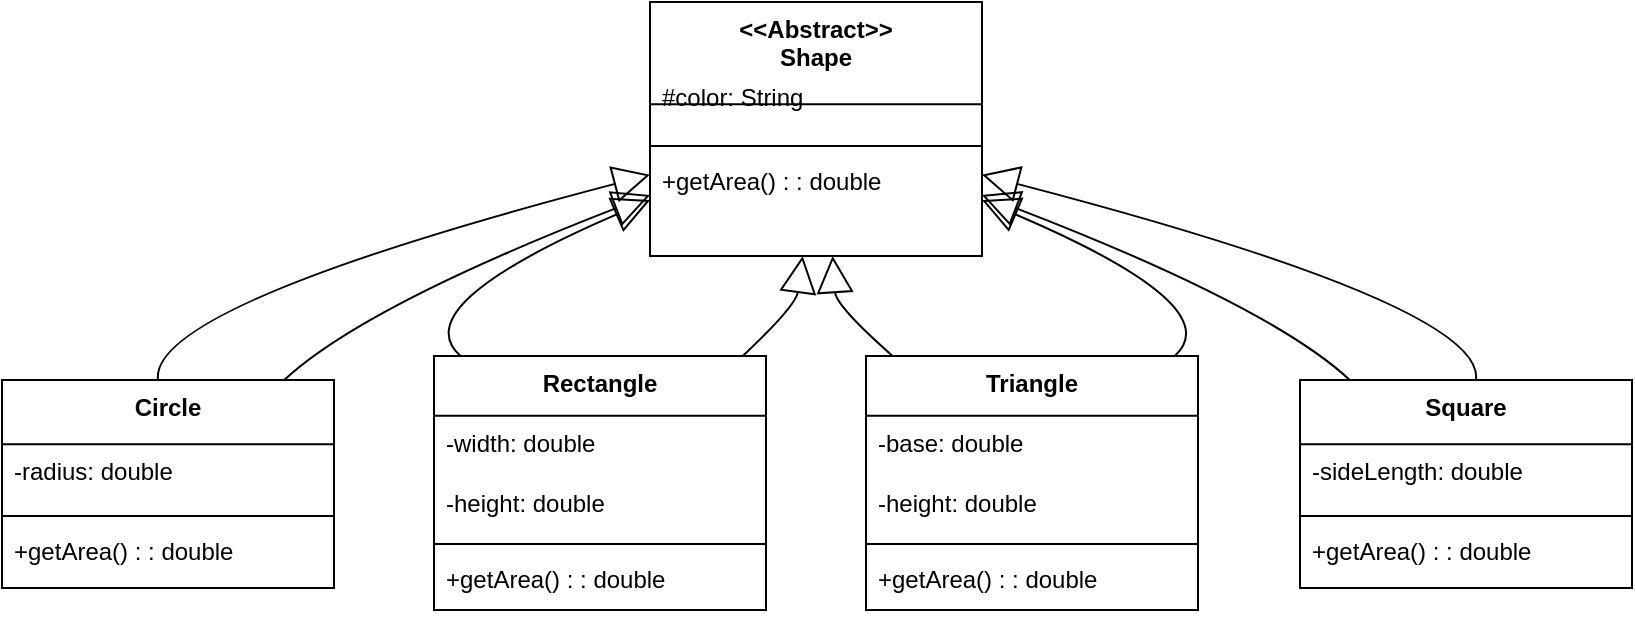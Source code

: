 <mxfile version="24.7.4">
  <diagram name="Sayfa -1" id="BwswP6ZmRFBMY5Qa1k64">
    <mxGraphModel>
      <root>
        <mxCell id="0" />
        <mxCell id="1" parent="0" />
        <mxCell id="2" value="&lt;&lt;Abstract&gt;&gt;&#xa;Shape" style="swimlane;fontStyle=1;align=center;verticalAlign=top;childLayout=stackLayout;horizontal=1;startSize=51.156;horizontalStack=0;resizeParent=1;resizeParentMax=0;resizeLast=0;collapsible=0;marginBottom=0;" vertex="1" parent="1">
          <mxGeometry x="332" y="8" width="166" height="127" as="geometry" />
        </mxCell>
        <mxCell id="3" value="#color: String" style="text;strokeColor=none;fillColor=none;align=left;verticalAlign=top;spacingLeft=4;spacingRight=4;overflow=hidden;rotatable=0;points=[[0,0.5],[1,0.5]];portConstraint=eastwest;" vertex="1" parent="2">
          <mxGeometry y="34" width="166" height="34" as="geometry" />
        </mxCell>
        <mxCell id="4" style="line;strokeWidth=1;fillColor=none;align=left;verticalAlign=middle;spacingTop=-1;spacingLeft=3;spacingRight=3;rotatable=0;labelPosition=right;points=[];portConstraint=eastwest;strokeColor=inherit;" vertex="1" parent="2">
          <mxGeometry y="68" width="166" height="8" as="geometry" />
        </mxCell>
        <mxCell id="5" value="+getArea() : : double" style="text;strokeColor=none;fillColor=none;align=left;verticalAlign=top;spacingLeft=4;spacingRight=4;overflow=hidden;rotatable=0;points=[[0,0.5],[1,0.5]];portConstraint=eastwest;" vertex="1" parent="2">
          <mxGeometry y="76" width="166" height="34" as="geometry" />
        </mxCell>
        <mxCell id="6" value="Circle" style="swimlane;fontStyle=1;align=center;verticalAlign=top;childLayout=stackLayout;horizontal=1;startSize=32.091;horizontalStack=0;resizeParent=1;resizeParentMax=0;resizeLast=0;collapsible=0;marginBottom=0;" vertex="1" parent="1">
          <mxGeometry x="8" y="197" width="166" height="104" as="geometry" />
        </mxCell>
        <mxCell id="7" value="-radius: double" style="text;strokeColor=none;fillColor=none;align=left;verticalAlign=top;spacingLeft=4;spacingRight=4;overflow=hidden;rotatable=0;points=[[0,0.5],[1,0.5]];portConstraint=eastwest;" vertex="1" parent="6">
          <mxGeometry y="32" width="166" height="32" as="geometry" />
        </mxCell>
        <mxCell id="8" style="line;strokeWidth=1;fillColor=none;align=left;verticalAlign=middle;spacingTop=-1;spacingLeft=3;spacingRight=3;rotatable=0;labelPosition=right;points=[];portConstraint=eastwest;strokeColor=inherit;" vertex="1" parent="6">
          <mxGeometry y="64" width="166" height="8" as="geometry" />
        </mxCell>
        <mxCell id="9" value="+getArea() : : double" style="text;strokeColor=none;fillColor=none;align=left;verticalAlign=top;spacingLeft=4;spacingRight=4;overflow=hidden;rotatable=0;points=[[0,0.5],[1,0.5]];portConstraint=eastwest;" vertex="1" parent="6">
          <mxGeometry y="72" width="166" height="32" as="geometry" />
        </mxCell>
        <mxCell id="10" value="Rectangle" style="swimlane;fontStyle=1;align=center;verticalAlign=top;childLayout=stackLayout;horizontal=1;startSize=29.841;horizontalStack=0;resizeParent=1;resizeParentMax=0;resizeLast=0;collapsible=0;marginBottom=0;" vertex="1" parent="1">
          <mxGeometry x="224" y="185" width="166" height="127" as="geometry" />
        </mxCell>
        <mxCell id="11" value="-width: double" style="text;strokeColor=none;fillColor=none;align=left;verticalAlign=top;spacingLeft=4;spacingRight=4;overflow=hidden;rotatable=0;points=[[0,0.5],[1,0.5]];portConstraint=eastwest;" vertex="1" parent="10">
          <mxGeometry y="30" width="166" height="30" as="geometry" />
        </mxCell>
        <mxCell id="12" value="-height: double" style="text;strokeColor=none;fillColor=none;align=left;verticalAlign=top;spacingLeft=4;spacingRight=4;overflow=hidden;rotatable=0;points=[[0,0.5],[1,0.5]];portConstraint=eastwest;" vertex="1" parent="10">
          <mxGeometry y="60" width="166" height="30" as="geometry" />
        </mxCell>
        <mxCell id="13" style="line;strokeWidth=1;fillColor=none;align=left;verticalAlign=middle;spacingTop=-1;spacingLeft=3;spacingRight=3;rotatable=0;labelPosition=right;points=[];portConstraint=eastwest;strokeColor=inherit;" vertex="1" parent="10">
          <mxGeometry y="90" width="166" height="8" as="geometry" />
        </mxCell>
        <mxCell id="14" value="+getArea() : : double" style="text;strokeColor=none;fillColor=none;align=left;verticalAlign=top;spacingLeft=4;spacingRight=4;overflow=hidden;rotatable=0;points=[[0,0.5],[1,0.5]];portConstraint=eastwest;" vertex="1" parent="10">
          <mxGeometry y="98" width="166" height="30" as="geometry" />
        </mxCell>
        <mxCell id="15" value="Triangle" style="swimlane;fontStyle=1;align=center;verticalAlign=top;childLayout=stackLayout;horizontal=1;startSize=29.841;horizontalStack=0;resizeParent=1;resizeParentMax=0;resizeLast=0;collapsible=0;marginBottom=0;" vertex="1" parent="1">
          <mxGeometry x="440" y="185" width="166" height="127" as="geometry" />
        </mxCell>
        <mxCell id="16" value="-base: double" style="text;strokeColor=none;fillColor=none;align=left;verticalAlign=top;spacingLeft=4;spacingRight=4;overflow=hidden;rotatable=0;points=[[0,0.5],[1,0.5]];portConstraint=eastwest;" vertex="1" parent="15">
          <mxGeometry y="30" width="166" height="30" as="geometry" />
        </mxCell>
        <mxCell id="17" value="-height: double" style="text;strokeColor=none;fillColor=none;align=left;verticalAlign=top;spacingLeft=4;spacingRight=4;overflow=hidden;rotatable=0;points=[[0,0.5],[1,0.5]];portConstraint=eastwest;" vertex="1" parent="15">
          <mxGeometry y="60" width="166" height="30" as="geometry" />
        </mxCell>
        <mxCell id="18" style="line;strokeWidth=1;fillColor=none;align=left;verticalAlign=middle;spacingTop=-1;spacingLeft=3;spacingRight=3;rotatable=0;labelPosition=right;points=[];portConstraint=eastwest;strokeColor=inherit;" vertex="1" parent="15">
          <mxGeometry y="90" width="166" height="8" as="geometry" />
        </mxCell>
        <mxCell id="19" value="+getArea() : : double" style="text;strokeColor=none;fillColor=none;align=left;verticalAlign=top;spacingLeft=4;spacingRight=4;overflow=hidden;rotatable=0;points=[[0,0.5],[1,0.5]];portConstraint=eastwest;" vertex="1" parent="15">
          <mxGeometry y="98" width="166" height="30" as="geometry" />
        </mxCell>
        <mxCell id="20" value="Square" style="swimlane;fontStyle=1;align=center;verticalAlign=top;childLayout=stackLayout;horizontal=1;startSize=32.091;horizontalStack=0;resizeParent=1;resizeParentMax=0;resizeLast=0;collapsible=0;marginBottom=0;" vertex="1" parent="1">
          <mxGeometry x="657" y="197" width="166" height="104" as="geometry" />
        </mxCell>
        <mxCell id="21" value="-sideLength: double" style="text;strokeColor=none;fillColor=none;align=left;verticalAlign=top;spacingLeft=4;spacingRight=4;overflow=hidden;rotatable=0;points=[[0,0.5],[1,0.5]];portConstraint=eastwest;" vertex="1" parent="20">
          <mxGeometry y="32" width="166" height="32" as="geometry" />
        </mxCell>
        <mxCell id="22" style="line;strokeWidth=1;fillColor=none;align=left;verticalAlign=middle;spacingTop=-1;spacingLeft=3;spacingRight=3;rotatable=0;labelPosition=right;points=[];portConstraint=eastwest;strokeColor=inherit;" vertex="1" parent="20">
          <mxGeometry y="64" width="166" height="8" as="geometry" />
        </mxCell>
        <mxCell id="23" value="+getArea() : : double" style="text;strokeColor=none;fillColor=none;align=left;verticalAlign=top;spacingLeft=4;spacingRight=4;overflow=hidden;rotatable=0;points=[[0,0.5],[1,0.5]];portConstraint=eastwest;" vertex="1" parent="20">
          <mxGeometry y="72" width="166" height="32" as="geometry" />
        </mxCell>
        <mxCell id="24" value="" style="curved=1;startArrow=block;startSize=16;startFill=0;endArrow=none;exitX=0;exitY=0.68;entryX=0.47;entryY=0;" edge="1" parent="1" source="2" target="6">
          <mxGeometry relative="1" as="geometry">
            <Array as="points">
              <mxPoint x="81" y="160" />
            </Array>
          </mxGeometry>
        </mxCell>
        <mxCell id="25" value="" style="curved=1;startArrow=block;startSize=16;startFill=0;endArrow=none;exitX=0;exitY=0.78;entryX=0.08;entryY=0;" edge="1" parent="1" source="2" target="10">
          <mxGeometry relative="1" as="geometry">
            <Array as="points">
              <mxPoint x="209" y="160" />
            </Array>
          </mxGeometry>
        </mxCell>
        <mxCell id="26" value="" style="curved=1;startArrow=block;startSize=16;startFill=0;endArrow=none;exitX=0.55;exitY=1;entryX=0.08;entryY=0;" edge="1" parent="1" source="2" target="15">
          <mxGeometry relative="1" as="geometry">
            <Array as="points">
              <mxPoint x="425" y="160" />
            </Array>
          </mxGeometry>
        </mxCell>
        <mxCell id="27" value="" style="curved=1;startArrow=block;startSize=16;startFill=0;endArrow=none;exitX=1;exitY=0.76;entryX=0.15;entryY=0;" edge="1" parent="1" source="2" target="20">
          <mxGeometry relative="1" as="geometry">
            <Array as="points">
              <mxPoint x="642" y="160" />
            </Array>
          </mxGeometry>
        </mxCell>
        <mxCell id="28" value="" style="curved=1;startArrow=none;endArrow=block;endSize=16;endFill=0;exitX=0.85;exitY=0;entryX=0;entryY=0.76;" edge="1" parent="1" source="6" target="2">
          <mxGeometry relative="1" as="geometry">
            <Array as="points">
              <mxPoint x="189" y="160" />
            </Array>
          </mxGeometry>
        </mxCell>
        <mxCell id="29" value="" style="curved=1;startArrow=none;endArrow=block;endSize=16;endFill=0;exitX=0.93;exitY=0;entryX=0.46;entryY=1;" edge="1" parent="1" source="10" target="2">
          <mxGeometry relative="1" as="geometry">
            <Array as="points">
              <mxPoint x="405" y="160" />
            </Array>
          </mxGeometry>
        </mxCell>
        <mxCell id="30" value="" style="curved=1;startArrow=none;endArrow=block;endSize=16;endFill=0;exitX=0.93;exitY=0;entryX=1;entryY=0.78;" edge="1" parent="1" source="15" target="2">
          <mxGeometry relative="1" as="geometry">
            <Array as="points">
              <mxPoint x="622" y="160" />
            </Array>
          </mxGeometry>
        </mxCell>
        <mxCell id="31" value="" style="curved=1;startArrow=none;endArrow=block;endSize=16;endFill=0;exitX=0.53;exitY=0;entryX=1;entryY=0.68;" edge="1" parent="1" source="20" target="2">
          <mxGeometry relative="1" as="geometry">
            <Array as="points">
              <mxPoint x="750" y="160" />
            </Array>
          </mxGeometry>
        </mxCell>
      </root>
    </mxGraphModel>
  </diagram>
</mxfile>
